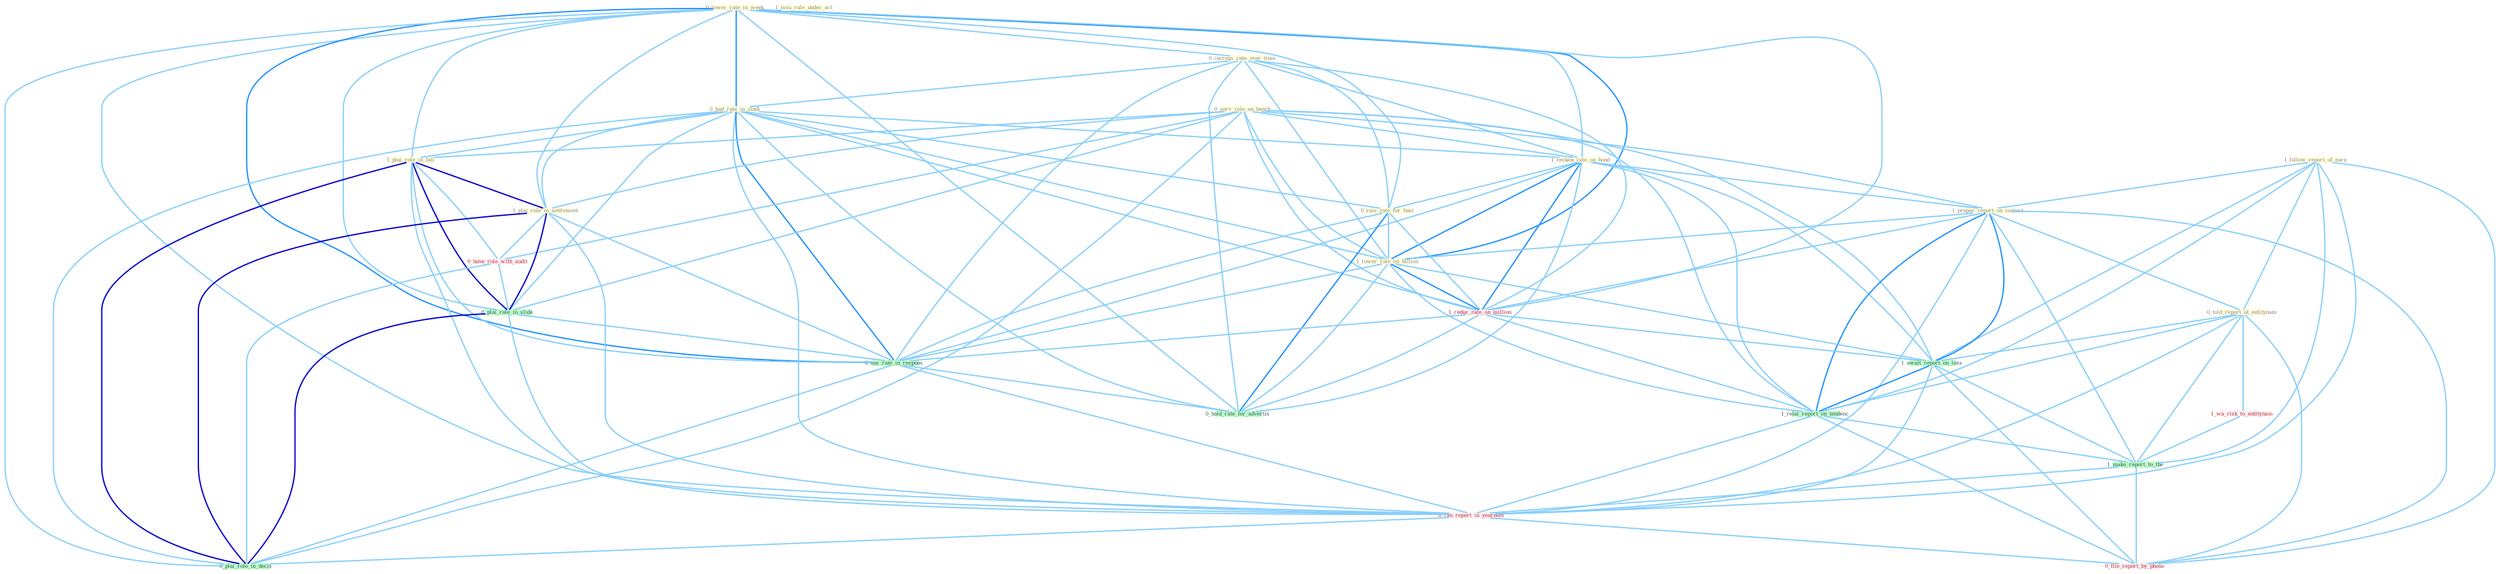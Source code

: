 Graph G{ 
    node
    [shape=polygon,style=filled,width=.5,height=.06,color="#BDFCC9",fixedsize=true,fontsize=4,
    fontcolor="#2f4f4f"];
    {node
    [color="#ffffe0", fontcolor="#8b7d6b"] "0_lower_rate_in_week " "0_increas_rate_over_time " "0_had_rate_in_studi " "1_follow_report_of_earn " "0_serv_role_on_bench " "1_reckon_rate_on_bond " "0_rais_rate_for_busi " "1_plai_role_in_fall " "1_issu_rule_under_act " "1_prepar_report_on_contact " "0_told_report_at_entitynam " "1_plai_role_in_settlement " "1_lower_rate_on_billion "}
{node [color="#fff0f5", fontcolor="#b22222"] "1_wa_risk_to_entitynam " "0_have_role_with_audit " "1_reduc_rate_on_million " "0_ran_report_in_yearnum " "0_file_report_by_phone "}
edge [color="#B0E2FF"];

	"0_lower_rate_in_week " -- "0_increas_rate_over_time " [w="1", color="#87cefa" ];
	"0_lower_rate_in_week " -- "0_had_rate_in_studi " [w="2", color="#1e90ff" , len=0.8];
	"0_lower_rate_in_week " -- "1_reckon_rate_on_bond " [w="1", color="#87cefa" ];
	"0_lower_rate_in_week " -- "0_rais_rate_for_busi " [w="1", color="#87cefa" ];
	"0_lower_rate_in_week " -- "1_plai_role_in_fall " [w="1", color="#87cefa" ];
	"0_lower_rate_in_week " -- "1_plai_role_in_settlement " [w="1", color="#87cefa" ];
	"0_lower_rate_in_week " -- "1_lower_rate_on_billion " [w="2", color="#1e90ff" , len=0.8];
	"0_lower_rate_in_week " -- "1_reduc_rate_on_million " [w="1", color="#87cefa" ];
	"0_lower_rate_in_week " -- "0_plai_role_in_slide " [w="1", color="#87cefa" ];
	"0_lower_rate_in_week " -- "0_eas_rate_in_respons " [w="2", color="#1e90ff" , len=0.8];
	"0_lower_rate_in_week " -- "0_ran_report_in_yearnum " [w="1", color="#87cefa" ];
	"0_lower_rate_in_week " -- "0_plai_role_in_decis " [w="1", color="#87cefa" ];
	"0_lower_rate_in_week " -- "0_hold_rate_for_advertis " [w="1", color="#87cefa" ];
	"0_increas_rate_over_time " -- "0_had_rate_in_studi " [w="1", color="#87cefa" ];
	"0_increas_rate_over_time " -- "1_reckon_rate_on_bond " [w="1", color="#87cefa" ];
	"0_increas_rate_over_time " -- "0_rais_rate_for_busi " [w="1", color="#87cefa" ];
	"0_increas_rate_over_time " -- "1_lower_rate_on_billion " [w="1", color="#87cefa" ];
	"0_increas_rate_over_time " -- "1_reduc_rate_on_million " [w="1", color="#87cefa" ];
	"0_increas_rate_over_time " -- "0_eas_rate_in_respons " [w="1", color="#87cefa" ];
	"0_increas_rate_over_time " -- "0_hold_rate_for_advertis " [w="1", color="#87cefa" ];
	"0_had_rate_in_studi " -- "1_reckon_rate_on_bond " [w="1", color="#87cefa" ];
	"0_had_rate_in_studi " -- "0_rais_rate_for_busi " [w="1", color="#87cefa" ];
	"0_had_rate_in_studi " -- "1_plai_role_in_fall " [w="1", color="#87cefa" ];
	"0_had_rate_in_studi " -- "1_plai_role_in_settlement " [w="1", color="#87cefa" ];
	"0_had_rate_in_studi " -- "1_lower_rate_on_billion " [w="1", color="#87cefa" ];
	"0_had_rate_in_studi " -- "1_reduc_rate_on_million " [w="1", color="#87cefa" ];
	"0_had_rate_in_studi " -- "0_plai_role_in_slide " [w="1", color="#87cefa" ];
	"0_had_rate_in_studi " -- "0_eas_rate_in_respons " [w="2", color="#1e90ff" , len=0.8];
	"0_had_rate_in_studi " -- "0_ran_report_in_yearnum " [w="1", color="#87cefa" ];
	"0_had_rate_in_studi " -- "0_plai_role_in_decis " [w="1", color="#87cefa" ];
	"0_had_rate_in_studi " -- "0_hold_rate_for_advertis " [w="1", color="#87cefa" ];
	"1_follow_report_of_earn " -- "1_prepar_report_on_contact " [w="1", color="#87cefa" ];
	"1_follow_report_of_earn " -- "0_told_report_at_entitynam " [w="1", color="#87cefa" ];
	"1_follow_report_of_earn " -- "1_await_report_on_loss " [w="1", color="#87cefa" ];
	"1_follow_report_of_earn " -- "1_relai_report_on_tendenc " [w="1", color="#87cefa" ];
	"1_follow_report_of_earn " -- "1_make_report_to_the " [w="1", color="#87cefa" ];
	"1_follow_report_of_earn " -- "0_ran_report_in_yearnum " [w="1", color="#87cefa" ];
	"1_follow_report_of_earn " -- "0_file_report_by_phone " [w="1", color="#87cefa" ];
	"0_serv_role_on_bench " -- "1_reckon_rate_on_bond " [w="1", color="#87cefa" ];
	"0_serv_role_on_bench " -- "1_plai_role_in_fall " [w="1", color="#87cefa" ];
	"0_serv_role_on_bench " -- "1_prepar_report_on_contact " [w="1", color="#87cefa" ];
	"0_serv_role_on_bench " -- "1_plai_role_in_settlement " [w="1", color="#87cefa" ];
	"0_serv_role_on_bench " -- "1_lower_rate_on_billion " [w="1", color="#87cefa" ];
	"0_serv_role_on_bench " -- "0_have_role_with_audit " [w="1", color="#87cefa" ];
	"0_serv_role_on_bench " -- "1_reduc_rate_on_million " [w="1", color="#87cefa" ];
	"0_serv_role_on_bench " -- "1_await_report_on_loss " [w="1", color="#87cefa" ];
	"0_serv_role_on_bench " -- "1_relai_report_on_tendenc " [w="1", color="#87cefa" ];
	"0_serv_role_on_bench " -- "0_plai_role_in_slide " [w="1", color="#87cefa" ];
	"0_serv_role_on_bench " -- "0_plai_role_in_decis " [w="1", color="#87cefa" ];
	"1_reckon_rate_on_bond " -- "0_rais_rate_for_busi " [w="1", color="#87cefa" ];
	"1_reckon_rate_on_bond " -- "1_prepar_report_on_contact " [w="1", color="#87cefa" ];
	"1_reckon_rate_on_bond " -- "1_lower_rate_on_billion " [w="2", color="#1e90ff" , len=0.8];
	"1_reckon_rate_on_bond " -- "1_reduc_rate_on_million " [w="2", color="#1e90ff" , len=0.8];
	"1_reckon_rate_on_bond " -- "1_await_report_on_loss " [w="1", color="#87cefa" ];
	"1_reckon_rate_on_bond " -- "1_relai_report_on_tendenc " [w="1", color="#87cefa" ];
	"1_reckon_rate_on_bond " -- "0_eas_rate_in_respons " [w="1", color="#87cefa" ];
	"1_reckon_rate_on_bond " -- "0_hold_rate_for_advertis " [w="1", color="#87cefa" ];
	"0_rais_rate_for_busi " -- "1_lower_rate_on_billion " [w="1", color="#87cefa" ];
	"0_rais_rate_for_busi " -- "1_reduc_rate_on_million " [w="1", color="#87cefa" ];
	"0_rais_rate_for_busi " -- "0_eas_rate_in_respons " [w="1", color="#87cefa" ];
	"0_rais_rate_for_busi " -- "0_hold_rate_for_advertis " [w="2", color="#1e90ff" , len=0.8];
	"1_plai_role_in_fall " -- "1_plai_role_in_settlement " [w="3", color="#0000cd" , len=0.6];
	"1_plai_role_in_fall " -- "0_have_role_with_audit " [w="1", color="#87cefa" ];
	"1_plai_role_in_fall " -- "0_plai_role_in_slide " [w="3", color="#0000cd" , len=0.6];
	"1_plai_role_in_fall " -- "0_eas_rate_in_respons " [w="1", color="#87cefa" ];
	"1_plai_role_in_fall " -- "0_ran_report_in_yearnum " [w="1", color="#87cefa" ];
	"1_plai_role_in_fall " -- "0_plai_role_in_decis " [w="3", color="#0000cd" , len=0.6];
	"1_prepar_report_on_contact " -- "0_told_report_at_entitynam " [w="1", color="#87cefa" ];
	"1_prepar_report_on_contact " -- "1_lower_rate_on_billion " [w="1", color="#87cefa" ];
	"1_prepar_report_on_contact " -- "1_reduc_rate_on_million " [w="1", color="#87cefa" ];
	"1_prepar_report_on_contact " -- "1_await_report_on_loss " [w="2", color="#1e90ff" , len=0.8];
	"1_prepar_report_on_contact " -- "1_relai_report_on_tendenc " [w="2", color="#1e90ff" , len=0.8];
	"1_prepar_report_on_contact " -- "1_make_report_to_the " [w="1", color="#87cefa" ];
	"1_prepar_report_on_contact " -- "0_ran_report_in_yearnum " [w="1", color="#87cefa" ];
	"1_prepar_report_on_contact " -- "0_file_report_by_phone " [w="1", color="#87cefa" ];
	"0_told_report_at_entitynam " -- "1_wa_risk_to_entitynam " [w="1", color="#87cefa" ];
	"0_told_report_at_entitynam " -- "1_await_report_on_loss " [w="1", color="#87cefa" ];
	"0_told_report_at_entitynam " -- "1_relai_report_on_tendenc " [w="1", color="#87cefa" ];
	"0_told_report_at_entitynam " -- "1_make_report_to_the " [w="1", color="#87cefa" ];
	"0_told_report_at_entitynam " -- "0_ran_report_in_yearnum " [w="1", color="#87cefa" ];
	"0_told_report_at_entitynam " -- "0_file_report_by_phone " [w="1", color="#87cefa" ];
	"1_plai_role_in_settlement " -- "0_have_role_with_audit " [w="1", color="#87cefa" ];
	"1_plai_role_in_settlement " -- "0_plai_role_in_slide " [w="3", color="#0000cd" , len=0.6];
	"1_plai_role_in_settlement " -- "0_eas_rate_in_respons " [w="1", color="#87cefa" ];
	"1_plai_role_in_settlement " -- "0_ran_report_in_yearnum " [w="1", color="#87cefa" ];
	"1_plai_role_in_settlement " -- "0_plai_role_in_decis " [w="3", color="#0000cd" , len=0.6];
	"1_lower_rate_on_billion " -- "1_reduc_rate_on_million " [w="2", color="#1e90ff" , len=0.8];
	"1_lower_rate_on_billion " -- "1_await_report_on_loss " [w="1", color="#87cefa" ];
	"1_lower_rate_on_billion " -- "1_relai_report_on_tendenc " [w="1", color="#87cefa" ];
	"1_lower_rate_on_billion " -- "0_eas_rate_in_respons " [w="1", color="#87cefa" ];
	"1_lower_rate_on_billion " -- "0_hold_rate_for_advertis " [w="1", color="#87cefa" ];
	"1_wa_risk_to_entitynam " -- "1_make_report_to_the " [w="1", color="#87cefa" ];
	"0_have_role_with_audit " -- "0_plai_role_in_slide " [w="1", color="#87cefa" ];
	"0_have_role_with_audit " -- "0_plai_role_in_decis " [w="1", color="#87cefa" ];
	"1_reduc_rate_on_million " -- "1_await_report_on_loss " [w="1", color="#87cefa" ];
	"1_reduc_rate_on_million " -- "1_relai_report_on_tendenc " [w="1", color="#87cefa" ];
	"1_reduc_rate_on_million " -- "0_eas_rate_in_respons " [w="1", color="#87cefa" ];
	"1_reduc_rate_on_million " -- "0_hold_rate_for_advertis " [w="1", color="#87cefa" ];
	"1_await_report_on_loss " -- "1_relai_report_on_tendenc " [w="2", color="#1e90ff" , len=0.8];
	"1_await_report_on_loss " -- "1_make_report_to_the " [w="1", color="#87cefa" ];
	"1_await_report_on_loss " -- "0_ran_report_in_yearnum " [w="1", color="#87cefa" ];
	"1_await_report_on_loss " -- "0_file_report_by_phone " [w="1", color="#87cefa" ];
	"1_relai_report_on_tendenc " -- "1_make_report_to_the " [w="1", color="#87cefa" ];
	"1_relai_report_on_tendenc " -- "0_ran_report_in_yearnum " [w="1", color="#87cefa" ];
	"1_relai_report_on_tendenc " -- "0_file_report_by_phone " [w="1", color="#87cefa" ];
	"0_plai_role_in_slide " -- "0_eas_rate_in_respons " [w="1", color="#87cefa" ];
	"0_plai_role_in_slide " -- "0_ran_report_in_yearnum " [w="1", color="#87cefa" ];
	"0_plai_role_in_slide " -- "0_plai_role_in_decis " [w="3", color="#0000cd" , len=0.6];
	"1_make_report_to_the " -- "0_ran_report_in_yearnum " [w="1", color="#87cefa" ];
	"1_make_report_to_the " -- "0_file_report_by_phone " [w="1", color="#87cefa" ];
	"0_eas_rate_in_respons " -- "0_ran_report_in_yearnum " [w="1", color="#87cefa" ];
	"0_eas_rate_in_respons " -- "0_plai_role_in_decis " [w="1", color="#87cefa" ];
	"0_eas_rate_in_respons " -- "0_hold_rate_for_advertis " [w="1", color="#87cefa" ];
	"0_ran_report_in_yearnum " -- "0_file_report_by_phone " [w="1", color="#87cefa" ];
	"0_ran_report_in_yearnum " -- "0_plai_role_in_decis " [w="1", color="#87cefa" ];
}